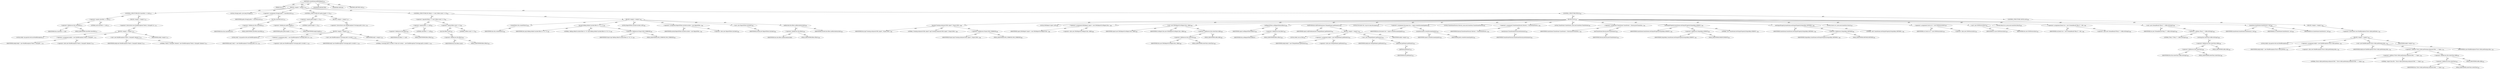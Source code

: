 digraph "createEnhancedXMLReport" {  
"111669149716" [label = <(METHOD,createEnhancedXMLReport)<SUB>370</SUB>> ]
"115964117005" [label = <(PARAM,this)<SUB>370</SUB>> ]
"25769803823" [label = <(BLOCK,&lt;empty&gt;,&lt;empty&gt;)<SUB>370</SUB>> ]
"47244640277" [label = <(CONTROL_STRUCTURE,IF,if (classPath == null))<SUB>372</SUB>> ]
"30064771313" [label = <(&lt;operator&gt;.equals,classPath == null)<SUB>372</SUB>> ]
"30064771314" [label = <(&lt;operator&gt;.fieldAccess,this.classPath)<SUB>372</SUB>> ]
"68719476898" [label = <(IDENTIFIER,this,classPath == null)> ]
"55834574919" [label = <(FIELD_IDENTIFIER,classPath,classPath)<SUB>372</SUB>> ]
"90194313276" [label = <(LITERAL,null,classPath == null)<SUB>372</SUB>> ]
"25769803824" [label = <(BLOCK,&lt;empty&gt;,&lt;empty&gt;)<SUB>372</SUB>> ]
"30064771315" [label = <(&lt;operator&gt;.throw,throw new BuildException(&quot;Need a 'classpath' el...)<SUB>373</SUB>> ]
"25769803825" [label = <(BLOCK,&lt;empty&gt;,&lt;empty&gt;)<SUB>373</SUB>> ]
"94489280527" [label = <(LOCAL,$obj6: org.apache.tools.ant.BuildException)<SUB>373</SUB>> ]
"30064771316" [label = <(&lt;operator&gt;.assignment,$obj6 = new BuildException(&quot;Need a 'classpath' ...)<SUB>373</SUB>> ]
"68719476899" [label = <(IDENTIFIER,$obj6,$obj6 = new BuildException(&quot;Need a 'classpath' ...)<SUB>373</SUB>> ]
"30064771317" [label = <(&lt;operator&gt;.alloc,new BuildException(&quot;Need a 'classpath' element.&quot;))<SUB>373</SUB>> ]
"30064771318" [label = <(&lt;init&gt;,new BuildException(&quot;Need a 'classpath' element.&quot;))<SUB>373</SUB>> ]
"68719476900" [label = <(IDENTIFIER,$obj6,new BuildException(&quot;Need a 'classpath' element.&quot;))<SUB>373</SUB>> ]
"90194313277" [label = <(LITERAL,&quot;Need a 'classpath' element.&quot;,new BuildException(&quot;Need a 'classpath' element.&quot;))<SUB>373</SUB>> ]
"68719476901" [label = <(IDENTIFIER,$obj6,&lt;empty&gt;)<SUB>373</SUB>> ]
"94489280528" [label = <(LOCAL,String[] paths: java.lang.String[])<SUB>376</SUB>> ]
"30064771319" [label = <(&lt;operator&gt;.assignment,String[] paths = classPath.list())<SUB>376</SUB>> ]
"68719476902" [label = <(IDENTIFIER,paths,String[] paths = classPath.list())<SUB>376</SUB>> ]
"30064771320" [label = <(list,this.classPath.list())<SUB>376</SUB>> ]
"30064771321" [label = <(&lt;operator&gt;.fieldAccess,this.classPath)<SUB>376</SUB>> ]
"68719476903" [label = <(IDENTIFIER,this,this.classPath.list())> ]
"55834574920" [label = <(FIELD_IDENTIFIER,classPath,classPath)<SUB>376</SUB>> ]
"47244640278" [label = <(CONTROL_STRUCTURE,IF,if (paths.length == 0))<SUB>377</SUB>> ]
"30064771322" [label = <(&lt;operator&gt;.equals,paths.length == 0)<SUB>377</SUB>> ]
"30064771323" [label = <(&lt;operator&gt;.fieldAccess,paths.length)<SUB>377</SUB>> ]
"68719476904" [label = <(IDENTIFIER,paths,paths.length == 0)<SUB>377</SUB>> ]
"55834574921" [label = <(FIELD_IDENTIFIER,length,length)<SUB>377</SUB>> ]
"90194313278" [label = <(LITERAL,0,paths.length == 0)<SUB>377</SUB>> ]
"25769803826" [label = <(BLOCK,&lt;empty&gt;,&lt;empty&gt;)<SUB>377</SUB>> ]
"30064771324" [label = <(&lt;operator&gt;.throw,throw new BuildException(&quot;Coverage path is inva...)<SUB>378</SUB>> ]
"25769803827" [label = <(BLOCK,&lt;empty&gt;,&lt;empty&gt;)<SUB>378</SUB>> ]
"94489280529" [label = <(LOCAL,$obj7: org.apache.tools.ant.BuildException)<SUB>378</SUB>> ]
"30064771325" [label = <(&lt;operator&gt;.assignment,$obj7 = new BuildException(&quot;Coverage path is in...)<SUB>378</SUB>> ]
"68719476905" [label = <(IDENTIFIER,$obj7,$obj7 = new BuildException(&quot;Coverage path is in...)<SUB>378</SUB>> ]
"30064771326" [label = <(&lt;operator&gt;.alloc,new BuildException(&quot;Coverage path is invalid. I...)<SUB>378</SUB>> ]
"30064771327" [label = <(&lt;init&gt;,new BuildException(&quot;Coverage path is invalid. I...)<SUB>378</SUB>> ]
"68719476906" [label = <(IDENTIFIER,$obj7,new BuildException(&quot;Coverage path is invalid. I...)<SUB>378</SUB>> ]
"90194313279" [label = <(LITERAL,&quot;Coverage path is invalid. It does not contain ...,new BuildException(&quot;Coverage path is invalid. I...)<SUB>378</SUB>> ]
"68719476907" [label = <(IDENTIFIER,$obj7,&lt;empty&gt;)<SUB>378</SUB>> ]
"47244640279" [label = <(CONTROL_STRUCTURE,IF,if (filters == null || filters.size() == 0))<SUB>381</SUB>> ]
"30064771328" [label = <(&lt;operator&gt;.logicalOr,filters == null || filters.size() == 0)<SUB>381</SUB>> ]
"30064771329" [label = <(&lt;operator&gt;.equals,filters == null)<SUB>381</SUB>> ]
"30064771330" [label = <(&lt;operator&gt;.fieldAccess,this.filters)<SUB>381</SUB>> ]
"68719476908" [label = <(IDENTIFIER,this,filters == null)> ]
"55834574922" [label = <(FIELD_IDENTIFIER,filters,filters)<SUB>381</SUB>> ]
"90194313280" [label = <(LITERAL,null,filters == null)<SUB>381</SUB>> ]
"30064771331" [label = <(&lt;operator&gt;.equals,filters.size() == 0)<SUB>381</SUB>> ]
"30064771332" [label = <(size,this.filters.size())<SUB>381</SUB>> ]
"30064771333" [label = <(&lt;operator&gt;.fieldAccess,this.filters)<SUB>381</SUB>> ]
"68719476909" [label = <(IDENTIFIER,this,this.filters.size())> ]
"55834574923" [label = <(FIELD_IDENTIFIER,filters,filters)<SUB>381</SUB>> ]
"90194313281" [label = <(LITERAL,0,filters.size() == 0)<SUB>381</SUB>> ]
"25769803828" [label = <(BLOCK,&lt;empty&gt;,&lt;empty&gt;)<SUB>381</SUB>> ]
"30064771334" [label = <(createFilters,this.createFilters())<SUB>382</SUB>> ]
"68719476761" [label = <(IDENTIFIER,this,this.createFilters())<SUB>382</SUB>> ]
"30064771335" [label = <(log,log(&quot;Adding default include filter to *.*()&quot;, P...)<SUB>383</SUB>> ]
"68719476762" [label = <(IDENTIFIER,this,log(&quot;Adding default include filter to *.*()&quot;, P...)<SUB>383</SUB>> ]
"90194313282" [label = <(LITERAL,&quot;Adding default include filter to *.*()&quot;,log(&quot;Adding default include filter to *.*()&quot;, P...)<SUB>383</SUB>> ]
"30064771336" [label = <(&lt;operator&gt;.fieldAccess,Project.MSG_VERBOSE)<SUB>383</SUB>> ]
"68719476910" [label = <(IDENTIFIER,Project,log(&quot;Adding default include filter to *.*()&quot;, P...)<SUB>383</SUB>> ]
"55834574924" [label = <(FIELD_IDENTIFIER,MSG_VERBOSE,MSG_VERBOSE)<SUB>383</SUB>> ]
"94489280530" [label = <(LOCAL,ReportFilters.Include include: ANY)<SUB>384</SUB>> ]
"30064771337" [label = <(&lt;operator&gt;.assignment,ReportFilters.Include include = new ReportFilte...)<SUB>384</SUB>> ]
"68719476911" [label = <(IDENTIFIER,include,ReportFilters.Include include = new ReportFilte...)<SUB>384</SUB>> ]
"30064771338" [label = <(&lt;operator&gt;.alloc,new ReportFilters.Include())<SUB>384</SUB>> ]
"30064771339" [label = <(&lt;init&gt;,new ReportFilters.Include())<SUB>384</SUB>> ]
"68719476912" [label = <(IDENTIFIER,include,new ReportFilters.Include())<SUB>384</SUB>> ]
"30064771340" [label = <(addInclude,this.filters.addInclude(include))<SUB>385</SUB>> ]
"30064771341" [label = <(&lt;operator&gt;.fieldAccess,this.filters)<SUB>385</SUB>> ]
"68719476913" [label = <(IDENTIFIER,this,this.filters.addInclude(include))> ]
"55834574925" [label = <(FIELD_IDENTIFIER,filters,filters)<SUB>385</SUB>> ]
"68719476914" [label = <(IDENTIFIER,include,this.filters.addInclude(include))<SUB>385</SUB>> ]
"47244640280" [label = <(CONTROL_STRUCTURE,TRY,try)<SUB>387</SUB>> ]
"25769803829" [label = <(BLOCK,try,try)<SUB>387</SUB>> ]
"30064771342" [label = <(log,log(&quot;Creating enhanced XML report&quot;, Project.MSG...)<SUB>388</SUB>> ]
"68719476763" [label = <(IDENTIFIER,this,log(&quot;Creating enhanced XML report&quot;, Project.MSG...)<SUB>388</SUB>> ]
"90194313283" [label = <(LITERAL,&quot;Creating enhanced XML report&quot;,log(&quot;Creating enhanced XML report&quot;, Project.MSG...)<SUB>388</SUB>> ]
"30064771343" [label = <(&lt;operator&gt;.fieldAccess,Project.MSG_VERBOSE)<SUB>388</SUB>> ]
"68719476915" [label = <(IDENTIFIER,Project,log(&quot;Creating enhanced XML report&quot;, Project.MSG...)<SUB>388</SUB>> ]
"55834574926" [label = <(FIELD_IDENTIFIER,MSG_VERBOSE,MSG_VERBOSE)<SUB>388</SUB>> ]
"94489280531" [label = <(LOCAL,XMLReport report: ANY)<SUB>389</SUB>> ]
"30064771344" [label = <(&lt;operator&gt;.assignment,XMLReport report = new XMLReport(CovReport.this...)<SUB>389</SUB>> ]
"68719476916" [label = <(IDENTIFIER,report,XMLReport report = new XMLReport(CovReport.this...)<SUB>389</SUB>> ]
"30064771345" [label = <(&lt;operator&gt;.alloc,new XMLReport(CovReport.this, tofile))<SUB>389</SUB>> ]
"30064771346" [label = <(&lt;init&gt;,new XMLReport(CovReport.this, tofile))<SUB>389</SUB>> ]
"68719476917" [label = <(IDENTIFIER,report,new XMLReport(CovReport.this, tofile))<SUB>389</SUB>> ]
"68719476764" [label = <(IDENTIFIER,CovReport.this,new XMLReport(CovReport.this, tofile))<SUB>389</SUB>> ]
"30064771347" [label = <(&lt;operator&gt;.fieldAccess,this.outerClass.tofile)<SUB>389</SUB>> ]
"30064771348" [label = <(&lt;operator&gt;.fieldAccess,this.outerClass)<SUB>389</SUB>> ]
"68719476918" [label = <(IDENTIFIER,this,new XMLReport(CovReport.this, tofile))<SUB>389</SUB>> ]
"55834574927" [label = <(FIELD_IDENTIFIER,outerClass,outerClass)<SUB>389</SUB>> ]
"55834574928" [label = <(FIELD_IDENTIFIER,tofile,tofile)<SUB>389</SUB>> ]
"30064771349" [label = <(setReportFilters,setReportFilters(filters))<SUB>390</SUB>> ]
"68719476919" [label = <(IDENTIFIER,report,setReportFilters(filters))<SUB>390</SUB>> ]
"30064771350" [label = <(&lt;operator&gt;.fieldAccess,this.filters)<SUB>390</SUB>> ]
"68719476920" [label = <(IDENTIFIER,this,setReportFilters(filters))> ]
"55834574929" [label = <(FIELD_IDENTIFIER,filters,filters)<SUB>390</SUB>> ]
"30064771351" [label = <(setJProbehome,setJProbehome(new File(getHome().getParent())))<SUB>391</SUB>> ]
"68719476921" [label = <(IDENTIFIER,report,setJProbehome(new File(getHome().getParent())))<SUB>391</SUB>> ]
"25769803830" [label = <(BLOCK,&lt;empty&gt;,&lt;empty&gt;)<SUB>391</SUB>> ]
"94489280532" [label = <(LOCAL,$obj8: java.io.File)<SUB>391</SUB>> ]
"30064771352" [label = <(&lt;operator&gt;.assignment,$obj8 = new File(getHome().getParent()))<SUB>391</SUB>> ]
"68719476922" [label = <(IDENTIFIER,$obj8,$obj8 = new File(getHome().getParent()))<SUB>391</SUB>> ]
"30064771353" [label = <(&lt;operator&gt;.alloc,new File(getHome().getParent()))<SUB>391</SUB>> ]
"30064771354" [label = <(&lt;init&gt;,new File(getHome().getParent()))<SUB>391</SUB>> ]
"68719476923" [label = <(IDENTIFIER,$obj8,new File(getHome().getParent()))<SUB>391</SUB>> ]
"30064771355" [label = <(getParent,getHome().getParent())<SUB>391</SUB>> ]
"30064771356" [label = <(getHome,getHome())<SUB>391</SUB>> ]
"68719476765" [label = <(IDENTIFIER,this,getHome())<SUB>391</SUB>> ]
"68719476924" [label = <(IDENTIFIER,$obj8,&lt;empty&gt;)<SUB>391</SUB>> ]
"94489280533" [label = <(LOCAL,Document doc: org.w3c.dom.Document)<SUB>392</SUB>> ]
"30064771357" [label = <(&lt;operator&gt;.assignment,Document doc = report.createDocument(paths))<SUB>392</SUB>> ]
"68719476925" [label = <(IDENTIFIER,doc,Document doc = report.createDocument(paths))<SUB>392</SUB>> ]
"30064771358" [label = <(createDocument,createDocument(paths))<SUB>392</SUB>> ]
"68719476926" [label = <(IDENTIFIER,report,createDocument(paths))<SUB>392</SUB>> ]
"68719476927" [label = <(IDENTIFIER,paths,createDocument(paths))<SUB>392</SUB>> ]
"94489280534" [label = <(LOCAL,TransformerFactory tfactory: javax.xml.transform.TransformerFactory)<SUB>393</SUB>> ]
"30064771359" [label = <(&lt;operator&gt;.assignment,TransformerFactory tfactory = TransformerFactor...)<SUB>393</SUB>> ]
"68719476928" [label = <(IDENTIFIER,tfactory,TransformerFactory tfactory = TransformerFactor...)<SUB>393</SUB>> ]
"30064771360" [label = <(newInstance,TransformerFactory.newInstance())<SUB>393</SUB>> ]
"68719476929" [label = <(IDENTIFIER,TransformerFactory,TransformerFactory.newInstance())<SUB>393</SUB>> ]
"94489280535" [label = <(LOCAL,Transformer transformer: javax.xml.transform.Transformer)<SUB>394</SUB>> ]
"30064771361" [label = <(&lt;operator&gt;.assignment,Transformer transformer = tfactory.newTransform...)<SUB>394</SUB>> ]
"68719476930" [label = <(IDENTIFIER,transformer,Transformer transformer = tfactory.newTransform...)<SUB>394</SUB>> ]
"30064771362" [label = <(newTransformer,tfactory.newTransformer())<SUB>394</SUB>> ]
"68719476931" [label = <(IDENTIFIER,tfactory,tfactory.newTransformer())<SUB>394</SUB>> ]
"30064771363" [label = <(setOutputProperty,transformer.setOutputProperty(OutputKeys.INDENT...)<SUB>395</SUB>> ]
"68719476932" [label = <(IDENTIFIER,transformer,transformer.setOutputProperty(OutputKeys.INDENT...)<SUB>395</SUB>> ]
"30064771364" [label = <(&lt;operator&gt;.fieldAccess,OutputKeys.INDENT)<SUB>395</SUB>> ]
"68719476933" [label = <(IDENTIFIER,OutputKeys,transformer.setOutputProperty(OutputKeys.INDENT...)<SUB>395</SUB>> ]
"55834574930" [label = <(FIELD_IDENTIFIER,INDENT,INDENT)<SUB>395</SUB>> ]
"90194313284" [label = <(LITERAL,&quot;yes&quot;,transformer.setOutputProperty(OutputKeys.INDENT...)<SUB>395</SUB>> ]
"30064771365" [label = <(setOutputProperty,transformer.setOutputProperty(OutputKeys.METHOD...)<SUB>396</SUB>> ]
"68719476934" [label = <(IDENTIFIER,transformer,transformer.setOutputProperty(OutputKeys.METHOD...)<SUB>396</SUB>> ]
"30064771366" [label = <(&lt;operator&gt;.fieldAccess,OutputKeys.METHOD)<SUB>396</SUB>> ]
"68719476935" [label = <(IDENTIFIER,OutputKeys,transformer.setOutputProperty(OutputKeys.METHOD...)<SUB>396</SUB>> ]
"55834574931" [label = <(FIELD_IDENTIFIER,METHOD,METHOD)<SUB>396</SUB>> ]
"90194313285" [label = <(LITERAL,&quot;xml&quot;,transformer.setOutputProperty(OutputKeys.METHOD...)<SUB>396</SUB>> ]
"94489280536" [label = <(LOCAL,Source src: javax.xml.transform.Source)<SUB>397</SUB>> ]
"30064771367" [label = <(&lt;operator&gt;.assignment,Source src = new DOMSource(doc))<SUB>397</SUB>> ]
"68719476936" [label = <(IDENTIFIER,src,Source src = new DOMSource(doc))<SUB>397</SUB>> ]
"30064771368" [label = <(&lt;operator&gt;.alloc,new DOMSource(doc))<SUB>397</SUB>> ]
"30064771369" [label = <(&lt;init&gt;,new DOMSource(doc))<SUB>397</SUB>> ]
"68719476937" [label = <(IDENTIFIER,src,new DOMSource(doc))<SUB>397</SUB>> ]
"68719476938" [label = <(IDENTIFIER,doc,new DOMSource(doc))<SUB>397</SUB>> ]
"94489280537" [label = <(LOCAL,Result res: javax.xml.transform.Result)<SUB>398</SUB>> ]
"30064771370" [label = <(&lt;operator&gt;.assignment,Result res = new StreamResult(&quot;file:///&quot; + tofi...)<SUB>398</SUB>> ]
"68719476939" [label = <(IDENTIFIER,res,Result res = new StreamResult(&quot;file:///&quot; + tofi...)<SUB>398</SUB>> ]
"30064771371" [label = <(&lt;operator&gt;.alloc,new StreamResult(&quot;file:///&quot; + tofile.toString()))<SUB>398</SUB>> ]
"30064771372" [label = <(&lt;init&gt;,new StreamResult(&quot;file:///&quot; + tofile.toString()))<SUB>398</SUB>> ]
"68719476940" [label = <(IDENTIFIER,res,new StreamResult(&quot;file:///&quot; + tofile.toString()))<SUB>398</SUB>> ]
"30064771373" [label = <(&lt;operator&gt;.addition,&quot;file:///&quot; + tofile.toString())<SUB>398</SUB>> ]
"90194313286" [label = <(LITERAL,&quot;file:///&quot;,&quot;file:///&quot; + tofile.toString())<SUB>398</SUB>> ]
"30064771374" [label = <(toString,this.outerClass.tofile.toString())<SUB>398</SUB>> ]
"30064771375" [label = <(&lt;operator&gt;.fieldAccess,this.outerClass.tofile)<SUB>398</SUB>> ]
"30064771376" [label = <(&lt;operator&gt;.fieldAccess,this.outerClass)<SUB>398</SUB>> ]
"68719476941" [label = <(IDENTIFIER,this,this.outerClass.tofile.toString())<SUB>398</SUB>> ]
"55834574932" [label = <(FIELD_IDENTIFIER,outerClass,outerClass)<SUB>398</SUB>> ]
"55834574933" [label = <(FIELD_IDENTIFIER,tofile,tofile)<SUB>398</SUB>> ]
"30064771377" [label = <(transform,transformer.transform(src, res))<SUB>399</SUB>> ]
"68719476942" [label = <(IDENTIFIER,transformer,transformer.transform(src, res))<SUB>399</SUB>> ]
"68719476943" [label = <(IDENTIFIER,src,transformer.transform(src, res))<SUB>399</SUB>> ]
"68719476944" [label = <(IDENTIFIER,res,transformer.transform(src, res))<SUB>399</SUB>> ]
"47244640281" [label = <(CONTROL_STRUCTURE,CATCH,catch)<SUB>400</SUB>> ]
"25769803831" [label = <(BLOCK,&lt;empty&gt;,&lt;empty&gt;)<SUB>400</SUB>> ]
"30064771378" [label = <(&lt;operator&gt;.throw,throw new BuildException(&quot;Error while performin...)<SUB>401</SUB>> ]
"25769803832" [label = <(BLOCK,&lt;empty&gt;,&lt;empty&gt;)<SUB>401</SUB>> ]
"94489280538" [label = <(LOCAL,$obj9: org.apache.tools.ant.BuildException)<SUB>401</SUB>> ]
"30064771379" [label = <(&lt;operator&gt;.assignment,$obj9 = new BuildException(&quot;Error while perform...)<SUB>401</SUB>> ]
"68719476945" [label = <(IDENTIFIER,$obj9,$obj9 = new BuildException(&quot;Error while perform...)<SUB>401</SUB>> ]
"30064771380" [label = <(&lt;operator&gt;.alloc,new BuildException(&quot;Error while performing enha...)<SUB>401</SUB>> ]
"30064771381" [label = <(&lt;init&gt;,new BuildException(&quot;Error while performing enha...)<SUB>401</SUB>> ]
"68719476946" [label = <(IDENTIFIER,$obj9,new BuildException(&quot;Error while performing enha...)<SUB>401</SUB>> ]
"30064771382" [label = <(&lt;operator&gt;.addition,&quot;Error while performing enhanced XML &quot; + &quot;repor...)<SUB>401</SUB>> ]
"30064771383" [label = <(&lt;operator&gt;.addition,&quot;Error while performing enhanced XML &quot; + &quot;repor...)<SUB>401</SUB>> ]
"90194313287" [label = <(LITERAL,&quot;Error while performing enhanced XML &quot;,&quot;Error while performing enhanced XML &quot; + &quot;repor...)<SUB>401</SUB>> ]
"90194313288" [label = <(LITERAL,&quot;report from file &quot;,&quot;Error while performing enhanced XML &quot; + &quot;repor...)<SUB>402</SUB>> ]
"30064771384" [label = <(&lt;operator&gt;.fieldAccess,this.outerClass.tofile)<SUB>402</SUB>> ]
"30064771385" [label = <(&lt;operator&gt;.fieldAccess,this.outerClass)<SUB>402</SUB>> ]
"68719476947" [label = <(IDENTIFIER,this,&quot;Error while performing enhanced XML &quot; + &quot;repor...)<SUB>402</SUB>> ]
"55834574934" [label = <(FIELD_IDENTIFIER,outerClass,outerClass)<SUB>402</SUB>> ]
"55834574935" [label = <(FIELD_IDENTIFIER,tofile,tofile)<SUB>402</SUB>> ]
"68719476948" [label = <(IDENTIFIER,e,new BuildException(&quot;Error while performing enha...)<SUB>402</SUB>> ]
"68719476949" [label = <(IDENTIFIER,$obj9,&lt;empty&gt;)<SUB>401</SUB>> ]
"133143986230" [label = <(MODIFIER,PROTECTED)> ]
"133143986231" [label = <(MODIFIER,VIRTUAL)> ]
"128849018900" [label = <(METHOD_RETURN,void)<SUB>370</SUB>> ]
  "111669149716" -> "115964117005"  [ label = "AST: "] 
  "111669149716" -> "25769803823"  [ label = "AST: "] 
  "111669149716" -> "133143986230"  [ label = "AST: "] 
  "111669149716" -> "133143986231"  [ label = "AST: "] 
  "111669149716" -> "128849018900"  [ label = "AST: "] 
  "25769803823" -> "47244640277"  [ label = "AST: "] 
  "25769803823" -> "94489280528"  [ label = "AST: "] 
  "25769803823" -> "30064771319"  [ label = "AST: "] 
  "25769803823" -> "47244640278"  [ label = "AST: "] 
  "25769803823" -> "47244640279"  [ label = "AST: "] 
  "25769803823" -> "47244640280"  [ label = "AST: "] 
  "47244640277" -> "30064771313"  [ label = "AST: "] 
  "47244640277" -> "25769803824"  [ label = "AST: "] 
  "30064771313" -> "30064771314"  [ label = "AST: "] 
  "30064771313" -> "90194313276"  [ label = "AST: "] 
  "30064771314" -> "68719476898"  [ label = "AST: "] 
  "30064771314" -> "55834574919"  [ label = "AST: "] 
  "25769803824" -> "30064771315"  [ label = "AST: "] 
  "30064771315" -> "25769803825"  [ label = "AST: "] 
  "25769803825" -> "94489280527"  [ label = "AST: "] 
  "25769803825" -> "30064771316"  [ label = "AST: "] 
  "25769803825" -> "30064771318"  [ label = "AST: "] 
  "25769803825" -> "68719476901"  [ label = "AST: "] 
  "30064771316" -> "68719476899"  [ label = "AST: "] 
  "30064771316" -> "30064771317"  [ label = "AST: "] 
  "30064771318" -> "68719476900"  [ label = "AST: "] 
  "30064771318" -> "90194313277"  [ label = "AST: "] 
  "30064771319" -> "68719476902"  [ label = "AST: "] 
  "30064771319" -> "30064771320"  [ label = "AST: "] 
  "30064771320" -> "30064771321"  [ label = "AST: "] 
  "30064771321" -> "68719476903"  [ label = "AST: "] 
  "30064771321" -> "55834574920"  [ label = "AST: "] 
  "47244640278" -> "30064771322"  [ label = "AST: "] 
  "47244640278" -> "25769803826"  [ label = "AST: "] 
  "30064771322" -> "30064771323"  [ label = "AST: "] 
  "30064771322" -> "90194313278"  [ label = "AST: "] 
  "30064771323" -> "68719476904"  [ label = "AST: "] 
  "30064771323" -> "55834574921"  [ label = "AST: "] 
  "25769803826" -> "30064771324"  [ label = "AST: "] 
  "30064771324" -> "25769803827"  [ label = "AST: "] 
  "25769803827" -> "94489280529"  [ label = "AST: "] 
  "25769803827" -> "30064771325"  [ label = "AST: "] 
  "25769803827" -> "30064771327"  [ label = "AST: "] 
  "25769803827" -> "68719476907"  [ label = "AST: "] 
  "30064771325" -> "68719476905"  [ label = "AST: "] 
  "30064771325" -> "30064771326"  [ label = "AST: "] 
  "30064771327" -> "68719476906"  [ label = "AST: "] 
  "30064771327" -> "90194313279"  [ label = "AST: "] 
  "47244640279" -> "30064771328"  [ label = "AST: "] 
  "47244640279" -> "25769803828"  [ label = "AST: "] 
  "30064771328" -> "30064771329"  [ label = "AST: "] 
  "30064771328" -> "30064771331"  [ label = "AST: "] 
  "30064771329" -> "30064771330"  [ label = "AST: "] 
  "30064771329" -> "90194313280"  [ label = "AST: "] 
  "30064771330" -> "68719476908"  [ label = "AST: "] 
  "30064771330" -> "55834574922"  [ label = "AST: "] 
  "30064771331" -> "30064771332"  [ label = "AST: "] 
  "30064771331" -> "90194313281"  [ label = "AST: "] 
  "30064771332" -> "30064771333"  [ label = "AST: "] 
  "30064771333" -> "68719476909"  [ label = "AST: "] 
  "30064771333" -> "55834574923"  [ label = "AST: "] 
  "25769803828" -> "30064771334"  [ label = "AST: "] 
  "25769803828" -> "30064771335"  [ label = "AST: "] 
  "25769803828" -> "94489280530"  [ label = "AST: "] 
  "25769803828" -> "30064771337"  [ label = "AST: "] 
  "25769803828" -> "30064771339"  [ label = "AST: "] 
  "25769803828" -> "30064771340"  [ label = "AST: "] 
  "30064771334" -> "68719476761"  [ label = "AST: "] 
  "30064771335" -> "68719476762"  [ label = "AST: "] 
  "30064771335" -> "90194313282"  [ label = "AST: "] 
  "30064771335" -> "30064771336"  [ label = "AST: "] 
  "30064771336" -> "68719476910"  [ label = "AST: "] 
  "30064771336" -> "55834574924"  [ label = "AST: "] 
  "30064771337" -> "68719476911"  [ label = "AST: "] 
  "30064771337" -> "30064771338"  [ label = "AST: "] 
  "30064771339" -> "68719476912"  [ label = "AST: "] 
  "30064771340" -> "30064771341"  [ label = "AST: "] 
  "30064771340" -> "68719476914"  [ label = "AST: "] 
  "30064771341" -> "68719476913"  [ label = "AST: "] 
  "30064771341" -> "55834574925"  [ label = "AST: "] 
  "47244640280" -> "25769803829"  [ label = "AST: "] 
  "47244640280" -> "47244640281"  [ label = "AST: "] 
  "25769803829" -> "30064771342"  [ label = "AST: "] 
  "25769803829" -> "94489280531"  [ label = "AST: "] 
  "25769803829" -> "30064771344"  [ label = "AST: "] 
  "25769803829" -> "30064771346"  [ label = "AST: "] 
  "25769803829" -> "30064771349"  [ label = "AST: "] 
  "25769803829" -> "30064771351"  [ label = "AST: "] 
  "25769803829" -> "94489280533"  [ label = "AST: "] 
  "25769803829" -> "30064771357"  [ label = "AST: "] 
  "25769803829" -> "94489280534"  [ label = "AST: "] 
  "25769803829" -> "30064771359"  [ label = "AST: "] 
  "25769803829" -> "94489280535"  [ label = "AST: "] 
  "25769803829" -> "30064771361"  [ label = "AST: "] 
  "25769803829" -> "30064771363"  [ label = "AST: "] 
  "25769803829" -> "30064771365"  [ label = "AST: "] 
  "25769803829" -> "94489280536"  [ label = "AST: "] 
  "25769803829" -> "30064771367"  [ label = "AST: "] 
  "25769803829" -> "30064771369"  [ label = "AST: "] 
  "25769803829" -> "94489280537"  [ label = "AST: "] 
  "25769803829" -> "30064771370"  [ label = "AST: "] 
  "25769803829" -> "30064771372"  [ label = "AST: "] 
  "25769803829" -> "30064771377"  [ label = "AST: "] 
  "30064771342" -> "68719476763"  [ label = "AST: "] 
  "30064771342" -> "90194313283"  [ label = "AST: "] 
  "30064771342" -> "30064771343"  [ label = "AST: "] 
  "30064771343" -> "68719476915"  [ label = "AST: "] 
  "30064771343" -> "55834574926"  [ label = "AST: "] 
  "30064771344" -> "68719476916"  [ label = "AST: "] 
  "30064771344" -> "30064771345"  [ label = "AST: "] 
  "30064771346" -> "68719476917"  [ label = "AST: "] 
  "30064771346" -> "68719476764"  [ label = "AST: "] 
  "30064771346" -> "30064771347"  [ label = "AST: "] 
  "30064771347" -> "30064771348"  [ label = "AST: "] 
  "30064771347" -> "55834574928"  [ label = "AST: "] 
  "30064771348" -> "68719476918"  [ label = "AST: "] 
  "30064771348" -> "55834574927"  [ label = "AST: "] 
  "30064771349" -> "68719476919"  [ label = "AST: "] 
  "30064771349" -> "30064771350"  [ label = "AST: "] 
  "30064771350" -> "68719476920"  [ label = "AST: "] 
  "30064771350" -> "55834574929"  [ label = "AST: "] 
  "30064771351" -> "68719476921"  [ label = "AST: "] 
  "30064771351" -> "25769803830"  [ label = "AST: "] 
  "25769803830" -> "94489280532"  [ label = "AST: "] 
  "25769803830" -> "30064771352"  [ label = "AST: "] 
  "25769803830" -> "30064771354"  [ label = "AST: "] 
  "25769803830" -> "68719476924"  [ label = "AST: "] 
  "30064771352" -> "68719476922"  [ label = "AST: "] 
  "30064771352" -> "30064771353"  [ label = "AST: "] 
  "30064771354" -> "68719476923"  [ label = "AST: "] 
  "30064771354" -> "30064771355"  [ label = "AST: "] 
  "30064771355" -> "30064771356"  [ label = "AST: "] 
  "30064771356" -> "68719476765"  [ label = "AST: "] 
  "30064771357" -> "68719476925"  [ label = "AST: "] 
  "30064771357" -> "30064771358"  [ label = "AST: "] 
  "30064771358" -> "68719476926"  [ label = "AST: "] 
  "30064771358" -> "68719476927"  [ label = "AST: "] 
  "30064771359" -> "68719476928"  [ label = "AST: "] 
  "30064771359" -> "30064771360"  [ label = "AST: "] 
  "30064771360" -> "68719476929"  [ label = "AST: "] 
  "30064771361" -> "68719476930"  [ label = "AST: "] 
  "30064771361" -> "30064771362"  [ label = "AST: "] 
  "30064771362" -> "68719476931"  [ label = "AST: "] 
  "30064771363" -> "68719476932"  [ label = "AST: "] 
  "30064771363" -> "30064771364"  [ label = "AST: "] 
  "30064771363" -> "90194313284"  [ label = "AST: "] 
  "30064771364" -> "68719476933"  [ label = "AST: "] 
  "30064771364" -> "55834574930"  [ label = "AST: "] 
  "30064771365" -> "68719476934"  [ label = "AST: "] 
  "30064771365" -> "30064771366"  [ label = "AST: "] 
  "30064771365" -> "90194313285"  [ label = "AST: "] 
  "30064771366" -> "68719476935"  [ label = "AST: "] 
  "30064771366" -> "55834574931"  [ label = "AST: "] 
  "30064771367" -> "68719476936"  [ label = "AST: "] 
  "30064771367" -> "30064771368"  [ label = "AST: "] 
  "30064771369" -> "68719476937"  [ label = "AST: "] 
  "30064771369" -> "68719476938"  [ label = "AST: "] 
  "30064771370" -> "68719476939"  [ label = "AST: "] 
  "30064771370" -> "30064771371"  [ label = "AST: "] 
  "30064771372" -> "68719476940"  [ label = "AST: "] 
  "30064771372" -> "30064771373"  [ label = "AST: "] 
  "30064771373" -> "90194313286"  [ label = "AST: "] 
  "30064771373" -> "30064771374"  [ label = "AST: "] 
  "30064771374" -> "30064771375"  [ label = "AST: "] 
  "30064771375" -> "30064771376"  [ label = "AST: "] 
  "30064771375" -> "55834574933"  [ label = "AST: "] 
  "30064771376" -> "68719476941"  [ label = "AST: "] 
  "30064771376" -> "55834574932"  [ label = "AST: "] 
  "30064771377" -> "68719476942"  [ label = "AST: "] 
  "30064771377" -> "68719476943"  [ label = "AST: "] 
  "30064771377" -> "68719476944"  [ label = "AST: "] 
  "47244640281" -> "25769803831"  [ label = "AST: "] 
  "25769803831" -> "30064771378"  [ label = "AST: "] 
  "30064771378" -> "25769803832"  [ label = "AST: "] 
  "25769803832" -> "94489280538"  [ label = "AST: "] 
  "25769803832" -> "30064771379"  [ label = "AST: "] 
  "25769803832" -> "30064771381"  [ label = "AST: "] 
  "25769803832" -> "68719476949"  [ label = "AST: "] 
  "30064771379" -> "68719476945"  [ label = "AST: "] 
  "30064771379" -> "30064771380"  [ label = "AST: "] 
  "30064771381" -> "68719476946"  [ label = "AST: "] 
  "30064771381" -> "30064771382"  [ label = "AST: "] 
  "30064771381" -> "68719476948"  [ label = "AST: "] 
  "30064771382" -> "30064771383"  [ label = "AST: "] 
  "30064771382" -> "30064771384"  [ label = "AST: "] 
  "30064771383" -> "90194313287"  [ label = "AST: "] 
  "30064771383" -> "90194313288"  [ label = "AST: "] 
  "30064771384" -> "30064771385"  [ label = "AST: "] 
  "30064771384" -> "55834574935"  [ label = "AST: "] 
  "30064771385" -> "68719476947"  [ label = "AST: "] 
  "30064771385" -> "55834574934"  [ label = "AST: "] 
  "111669149716" -> "115964117005"  [ label = "DDG: "] 
}
